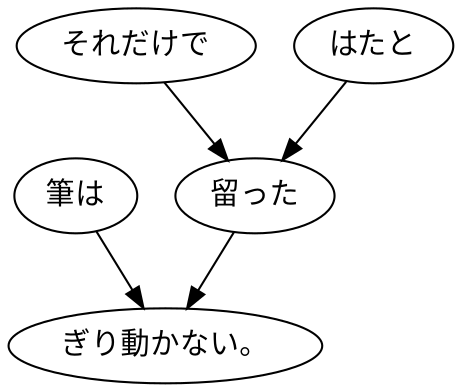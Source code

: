 digraph graph1336 {
	node0 [label="筆は"];
	node1 [label="それだけで"];
	node2 [label="はたと"];
	node3 [label="留った"];
	node4 [label="ぎり動かない。"];
	node0 -> node4;
	node1 -> node3;
	node2 -> node3;
	node3 -> node4;
}
